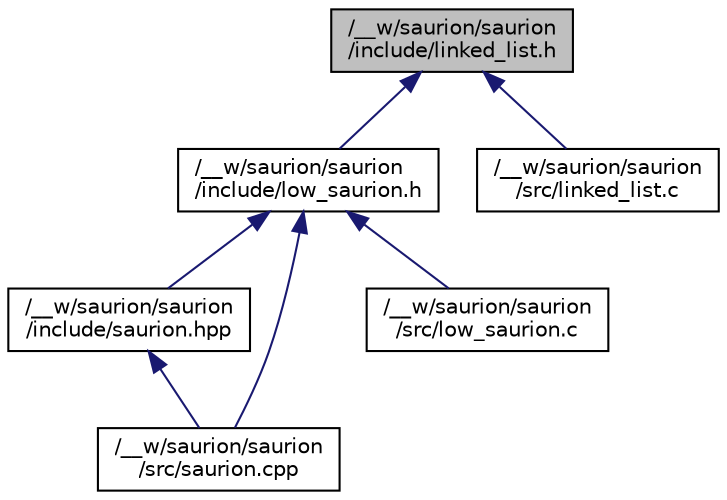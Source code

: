 digraph "/__w/saurion/saurion/include/linked_list.h"
{
 // LATEX_PDF_SIZE
  edge [fontname="Helvetica",fontsize="10",labelfontname="Helvetica",labelfontsize="10"];
  node [fontname="Helvetica",fontsize="10",shape=record];
  Node1 [label="/__w/saurion/saurion\l/include/linked_list.h",height=0.2,width=0.4,color="black", fillcolor="grey75", style="filled", fontcolor="black",tooltip=" "];
  Node1 -> Node2 [dir="back",color="midnightblue",fontsize="10",style="solid",fontname="Helvetica"];
  Node2 [label="/__w/saurion/saurion\l/include/low_saurion.h",height=0.2,width=0.4,color="black", fillcolor="white", style="filled",URL="$d3/d68/low__saurion_8h.html",tooltip=" "];
  Node2 -> Node3 [dir="back",color="midnightblue",fontsize="10",style="solid",fontname="Helvetica"];
  Node3 [label="/__w/saurion/saurion\l/include/saurion.hpp",height=0.2,width=0.4,color="black", fillcolor="white", style="filled",URL="$d9/dfe/saurion_8hpp.html",tooltip=" "];
  Node3 -> Node4 [dir="back",color="midnightblue",fontsize="10",style="solid",fontname="Helvetica"];
  Node4 [label="/__w/saurion/saurion\l/src/saurion.cpp",height=0.2,width=0.4,color="black", fillcolor="white", style="filled",URL="$d5/da3/saurion_8cpp.html",tooltip=" "];
  Node2 -> Node5 [dir="back",color="midnightblue",fontsize="10",style="solid",fontname="Helvetica"];
  Node5 [label="/__w/saurion/saurion\l/src/low_saurion.c",height=0.2,width=0.4,color="black", fillcolor="white", style="filled",URL="$de/d27/low__saurion_8c.html",tooltip=" "];
  Node2 -> Node4 [dir="back",color="midnightblue",fontsize="10",style="solid",fontname="Helvetica"];
  Node1 -> Node6 [dir="back",color="midnightblue",fontsize="10",style="solid",fontname="Helvetica"];
  Node6 [label="/__w/saurion/saurion\l/src/linked_list.c",height=0.2,width=0.4,color="black", fillcolor="white", style="filled",URL="$d3/d32/linked__list_8c.html",tooltip=" "];
}
